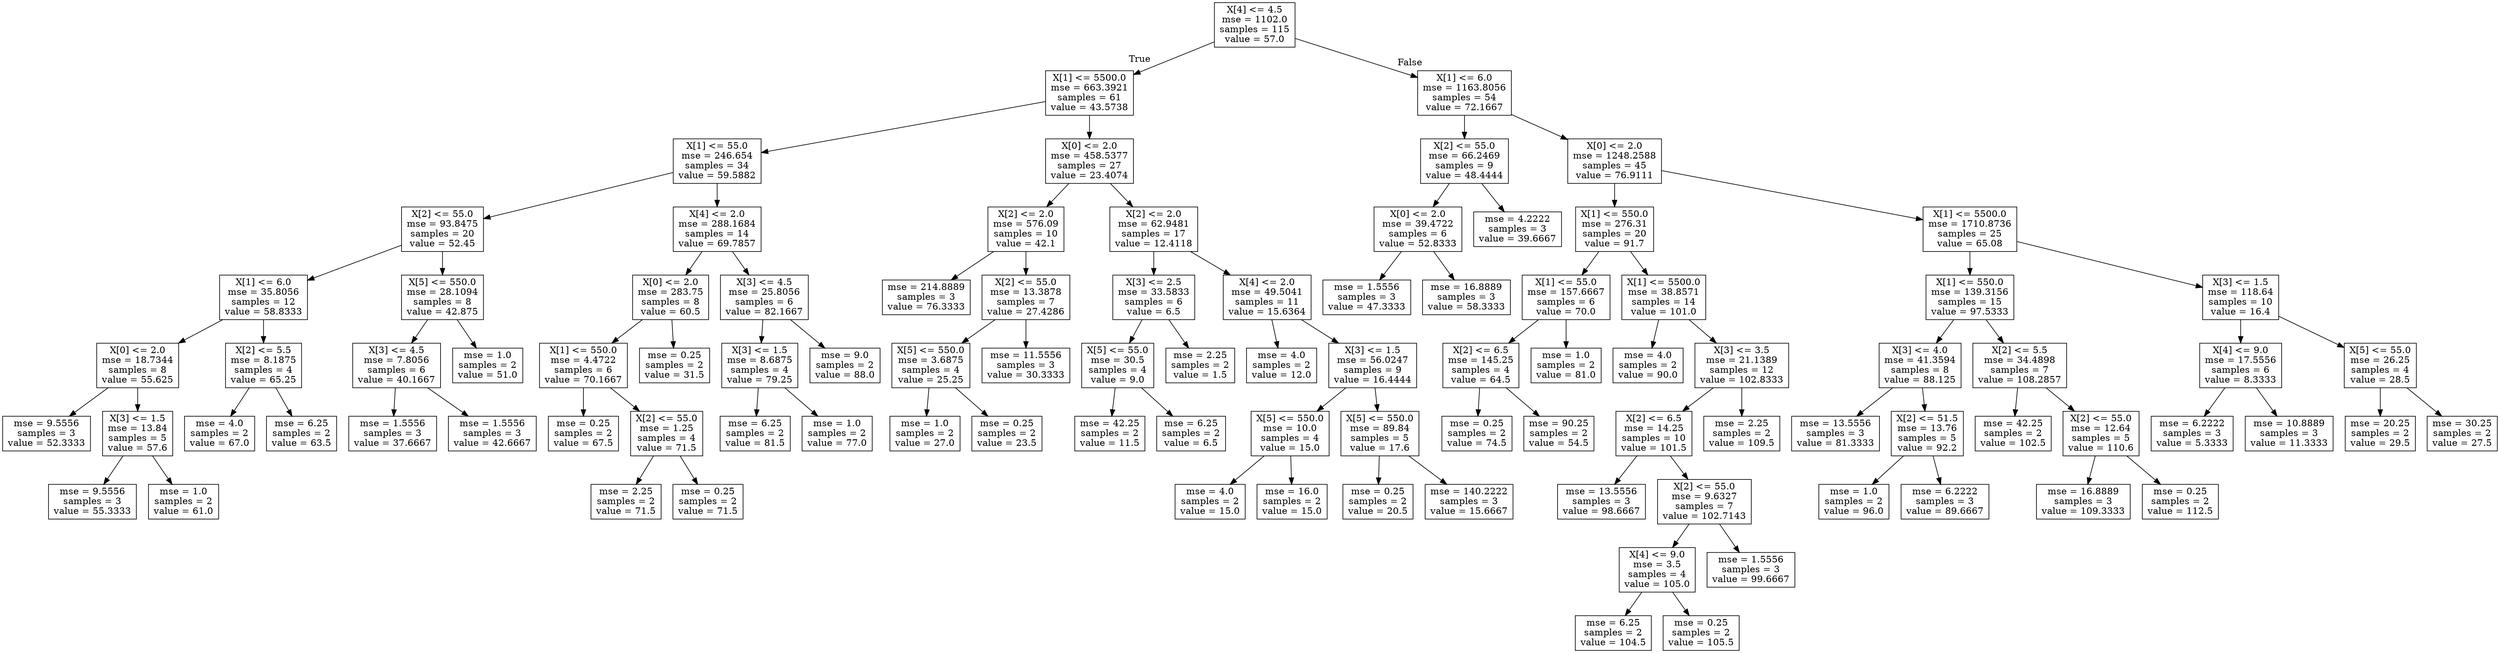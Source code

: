 digraph Tree {
node [shape=box] ;
0 [label="X[4] <= 4.5\nmse = 1102.0\nsamples = 115\nvalue = 57.0"] ;
1 [label="X[1] <= 5500.0\nmse = 663.3921\nsamples = 61\nvalue = 43.5738"] ;
0 -> 1 [labeldistance=2.5, labelangle=45, headlabel="True"] ;
2 [label="X[1] <= 55.0\nmse = 246.654\nsamples = 34\nvalue = 59.5882"] ;
1 -> 2 ;
3 [label="X[2] <= 55.0\nmse = 93.8475\nsamples = 20\nvalue = 52.45"] ;
2 -> 3 ;
4 [label="X[1] <= 6.0\nmse = 35.8056\nsamples = 12\nvalue = 58.8333"] ;
3 -> 4 ;
5 [label="X[0] <= 2.0\nmse = 18.7344\nsamples = 8\nvalue = 55.625"] ;
4 -> 5 ;
6 [label="mse = 9.5556\nsamples = 3\nvalue = 52.3333"] ;
5 -> 6 ;
7 [label="X[3] <= 1.5\nmse = 13.84\nsamples = 5\nvalue = 57.6"] ;
5 -> 7 ;
8 [label="mse = 9.5556\nsamples = 3\nvalue = 55.3333"] ;
7 -> 8 ;
9 [label="mse = 1.0\nsamples = 2\nvalue = 61.0"] ;
7 -> 9 ;
10 [label="X[2] <= 5.5\nmse = 8.1875\nsamples = 4\nvalue = 65.25"] ;
4 -> 10 ;
11 [label="mse = 4.0\nsamples = 2\nvalue = 67.0"] ;
10 -> 11 ;
12 [label="mse = 6.25\nsamples = 2\nvalue = 63.5"] ;
10 -> 12 ;
13 [label="X[5] <= 550.0\nmse = 28.1094\nsamples = 8\nvalue = 42.875"] ;
3 -> 13 ;
14 [label="X[3] <= 4.5\nmse = 7.8056\nsamples = 6\nvalue = 40.1667"] ;
13 -> 14 ;
15 [label="mse = 1.5556\nsamples = 3\nvalue = 37.6667"] ;
14 -> 15 ;
16 [label="mse = 1.5556\nsamples = 3\nvalue = 42.6667"] ;
14 -> 16 ;
17 [label="mse = 1.0\nsamples = 2\nvalue = 51.0"] ;
13 -> 17 ;
18 [label="X[4] <= 2.0\nmse = 288.1684\nsamples = 14\nvalue = 69.7857"] ;
2 -> 18 ;
19 [label="X[0] <= 2.0\nmse = 283.75\nsamples = 8\nvalue = 60.5"] ;
18 -> 19 ;
20 [label="X[1] <= 550.0\nmse = 4.4722\nsamples = 6\nvalue = 70.1667"] ;
19 -> 20 ;
21 [label="mse = 0.25\nsamples = 2\nvalue = 67.5"] ;
20 -> 21 ;
22 [label="X[2] <= 55.0\nmse = 1.25\nsamples = 4\nvalue = 71.5"] ;
20 -> 22 ;
23 [label="mse = 2.25\nsamples = 2\nvalue = 71.5"] ;
22 -> 23 ;
24 [label="mse = 0.25\nsamples = 2\nvalue = 71.5"] ;
22 -> 24 ;
25 [label="mse = 0.25\nsamples = 2\nvalue = 31.5"] ;
19 -> 25 ;
26 [label="X[3] <= 4.5\nmse = 25.8056\nsamples = 6\nvalue = 82.1667"] ;
18 -> 26 ;
27 [label="X[3] <= 1.5\nmse = 8.6875\nsamples = 4\nvalue = 79.25"] ;
26 -> 27 ;
28 [label="mse = 6.25\nsamples = 2\nvalue = 81.5"] ;
27 -> 28 ;
29 [label="mse = 1.0\nsamples = 2\nvalue = 77.0"] ;
27 -> 29 ;
30 [label="mse = 9.0\nsamples = 2\nvalue = 88.0"] ;
26 -> 30 ;
31 [label="X[0] <= 2.0\nmse = 458.5377\nsamples = 27\nvalue = 23.4074"] ;
1 -> 31 ;
32 [label="X[2] <= 2.0\nmse = 576.09\nsamples = 10\nvalue = 42.1"] ;
31 -> 32 ;
33 [label="mse = 214.8889\nsamples = 3\nvalue = 76.3333"] ;
32 -> 33 ;
34 [label="X[2] <= 55.0\nmse = 13.3878\nsamples = 7\nvalue = 27.4286"] ;
32 -> 34 ;
35 [label="X[5] <= 550.0\nmse = 3.6875\nsamples = 4\nvalue = 25.25"] ;
34 -> 35 ;
36 [label="mse = 1.0\nsamples = 2\nvalue = 27.0"] ;
35 -> 36 ;
37 [label="mse = 0.25\nsamples = 2\nvalue = 23.5"] ;
35 -> 37 ;
38 [label="mse = 11.5556\nsamples = 3\nvalue = 30.3333"] ;
34 -> 38 ;
39 [label="X[2] <= 2.0\nmse = 62.9481\nsamples = 17\nvalue = 12.4118"] ;
31 -> 39 ;
40 [label="X[3] <= 2.5\nmse = 33.5833\nsamples = 6\nvalue = 6.5"] ;
39 -> 40 ;
41 [label="X[5] <= 55.0\nmse = 30.5\nsamples = 4\nvalue = 9.0"] ;
40 -> 41 ;
42 [label="mse = 42.25\nsamples = 2\nvalue = 11.5"] ;
41 -> 42 ;
43 [label="mse = 6.25\nsamples = 2\nvalue = 6.5"] ;
41 -> 43 ;
44 [label="mse = 2.25\nsamples = 2\nvalue = 1.5"] ;
40 -> 44 ;
45 [label="X[4] <= 2.0\nmse = 49.5041\nsamples = 11\nvalue = 15.6364"] ;
39 -> 45 ;
46 [label="mse = 4.0\nsamples = 2\nvalue = 12.0"] ;
45 -> 46 ;
47 [label="X[3] <= 1.5\nmse = 56.0247\nsamples = 9\nvalue = 16.4444"] ;
45 -> 47 ;
48 [label="X[5] <= 550.0\nmse = 10.0\nsamples = 4\nvalue = 15.0"] ;
47 -> 48 ;
49 [label="mse = 4.0\nsamples = 2\nvalue = 15.0"] ;
48 -> 49 ;
50 [label="mse = 16.0\nsamples = 2\nvalue = 15.0"] ;
48 -> 50 ;
51 [label="X[5] <= 550.0\nmse = 89.84\nsamples = 5\nvalue = 17.6"] ;
47 -> 51 ;
52 [label="mse = 0.25\nsamples = 2\nvalue = 20.5"] ;
51 -> 52 ;
53 [label="mse = 140.2222\nsamples = 3\nvalue = 15.6667"] ;
51 -> 53 ;
54 [label="X[1] <= 6.0\nmse = 1163.8056\nsamples = 54\nvalue = 72.1667"] ;
0 -> 54 [labeldistance=2.5, labelangle=-45, headlabel="False"] ;
55 [label="X[2] <= 55.0\nmse = 66.2469\nsamples = 9\nvalue = 48.4444"] ;
54 -> 55 ;
56 [label="X[0] <= 2.0\nmse = 39.4722\nsamples = 6\nvalue = 52.8333"] ;
55 -> 56 ;
57 [label="mse = 1.5556\nsamples = 3\nvalue = 47.3333"] ;
56 -> 57 ;
58 [label="mse = 16.8889\nsamples = 3\nvalue = 58.3333"] ;
56 -> 58 ;
59 [label="mse = 4.2222\nsamples = 3\nvalue = 39.6667"] ;
55 -> 59 ;
60 [label="X[0] <= 2.0\nmse = 1248.2588\nsamples = 45\nvalue = 76.9111"] ;
54 -> 60 ;
61 [label="X[1] <= 550.0\nmse = 276.31\nsamples = 20\nvalue = 91.7"] ;
60 -> 61 ;
62 [label="X[1] <= 55.0\nmse = 157.6667\nsamples = 6\nvalue = 70.0"] ;
61 -> 62 ;
63 [label="X[2] <= 6.5\nmse = 145.25\nsamples = 4\nvalue = 64.5"] ;
62 -> 63 ;
64 [label="mse = 0.25\nsamples = 2\nvalue = 74.5"] ;
63 -> 64 ;
65 [label="mse = 90.25\nsamples = 2\nvalue = 54.5"] ;
63 -> 65 ;
66 [label="mse = 1.0\nsamples = 2\nvalue = 81.0"] ;
62 -> 66 ;
67 [label="X[1] <= 5500.0\nmse = 38.8571\nsamples = 14\nvalue = 101.0"] ;
61 -> 67 ;
68 [label="mse = 4.0\nsamples = 2\nvalue = 90.0"] ;
67 -> 68 ;
69 [label="X[3] <= 3.5\nmse = 21.1389\nsamples = 12\nvalue = 102.8333"] ;
67 -> 69 ;
70 [label="X[2] <= 6.5\nmse = 14.25\nsamples = 10\nvalue = 101.5"] ;
69 -> 70 ;
71 [label="mse = 13.5556\nsamples = 3\nvalue = 98.6667"] ;
70 -> 71 ;
72 [label="X[2] <= 55.0\nmse = 9.6327\nsamples = 7\nvalue = 102.7143"] ;
70 -> 72 ;
73 [label="X[4] <= 9.0\nmse = 3.5\nsamples = 4\nvalue = 105.0"] ;
72 -> 73 ;
74 [label="mse = 6.25\nsamples = 2\nvalue = 104.5"] ;
73 -> 74 ;
75 [label="mse = 0.25\nsamples = 2\nvalue = 105.5"] ;
73 -> 75 ;
76 [label="mse = 1.5556\nsamples = 3\nvalue = 99.6667"] ;
72 -> 76 ;
77 [label="mse = 2.25\nsamples = 2\nvalue = 109.5"] ;
69 -> 77 ;
78 [label="X[1] <= 5500.0\nmse = 1710.8736\nsamples = 25\nvalue = 65.08"] ;
60 -> 78 ;
79 [label="X[1] <= 550.0\nmse = 139.3156\nsamples = 15\nvalue = 97.5333"] ;
78 -> 79 ;
80 [label="X[3] <= 4.0\nmse = 41.3594\nsamples = 8\nvalue = 88.125"] ;
79 -> 80 ;
81 [label="mse = 13.5556\nsamples = 3\nvalue = 81.3333"] ;
80 -> 81 ;
82 [label="X[2] <= 51.5\nmse = 13.76\nsamples = 5\nvalue = 92.2"] ;
80 -> 82 ;
83 [label="mse = 1.0\nsamples = 2\nvalue = 96.0"] ;
82 -> 83 ;
84 [label="mse = 6.2222\nsamples = 3\nvalue = 89.6667"] ;
82 -> 84 ;
85 [label="X[2] <= 5.5\nmse = 34.4898\nsamples = 7\nvalue = 108.2857"] ;
79 -> 85 ;
86 [label="mse = 42.25\nsamples = 2\nvalue = 102.5"] ;
85 -> 86 ;
87 [label="X[2] <= 55.0\nmse = 12.64\nsamples = 5\nvalue = 110.6"] ;
85 -> 87 ;
88 [label="mse = 16.8889\nsamples = 3\nvalue = 109.3333"] ;
87 -> 88 ;
89 [label="mse = 0.25\nsamples = 2\nvalue = 112.5"] ;
87 -> 89 ;
90 [label="X[3] <= 1.5\nmse = 118.64\nsamples = 10\nvalue = 16.4"] ;
78 -> 90 ;
91 [label="X[4] <= 9.0\nmse = 17.5556\nsamples = 6\nvalue = 8.3333"] ;
90 -> 91 ;
92 [label="mse = 6.2222\nsamples = 3\nvalue = 5.3333"] ;
91 -> 92 ;
93 [label="mse = 10.8889\nsamples = 3\nvalue = 11.3333"] ;
91 -> 93 ;
94 [label="X[5] <= 55.0\nmse = 26.25\nsamples = 4\nvalue = 28.5"] ;
90 -> 94 ;
95 [label="mse = 20.25\nsamples = 2\nvalue = 29.5"] ;
94 -> 95 ;
96 [label="mse = 30.25\nsamples = 2\nvalue = 27.5"] ;
94 -> 96 ;
}